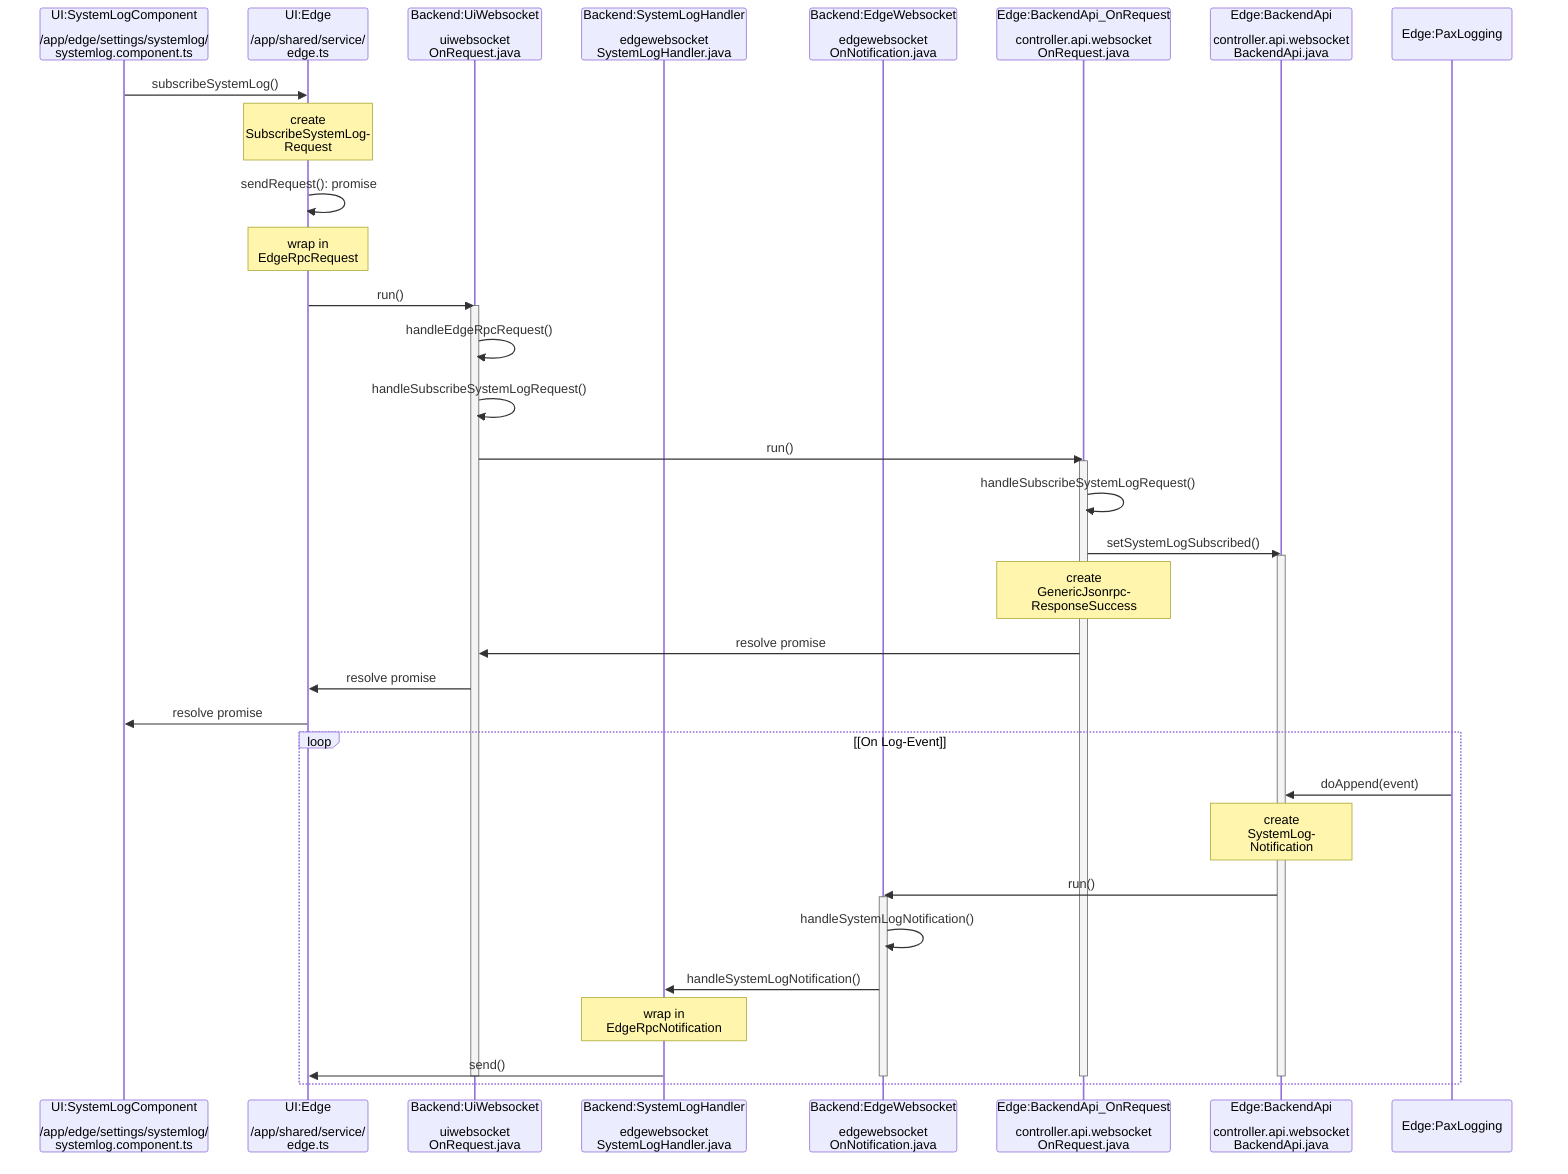sequenceDiagram

participant UiSystemLogComponent as UI:SystemLogComponent<br/><br/>/app/edge/settings/systemlog/<br/>systemlog.component.ts

participant UiEdge as UI:Edge<br/><br/>/app/shared/service/<br/>edge.ts

UiSystemLogComponent ->> UiEdge: subscribeSystemLog()

note over UiEdge: create <br/>SubscribeSystemLog-<br/>Request
UiEdge->> UiEdge: sendRequest(): promise
note over UiEdge: wrap in<br/>EdgeRpcRequest

participant BackendUiWebsocket as Backend:UiWebsocket<br/><br/>uiwebsocket<br/>OnRequest.java
UiEdge->> BackendUiWebsocket: run()

participant BackendEdgeWebsocketSystemLogHandler as Backend:SystemLogHandler<br/><br/>edgewebsocket<br/>SystemLogHandler.java

participant BackendEdgeWebsocket as Backend:EdgeWebsocket<br/><br/>edgewebsocket<br/>OnNotification.java

participant EdgeBackendApiOnRequest as Edge:BackendApi_OnRequest<br/><br/>controller.api.websocket<br/>OnRequest.java

participant EdgeBackendApi as Edge:BackendApi<br/><br/>controller.api.websocket<br/>BackendApi.java

participant EdgePaxLogging as Edge:PaxLogging

activate BackendUiWebsocket
BackendUiWebsocket->> BackendUiWebsocket: handleEdgeRpcRequest()
BackendUiWebsocket->> BackendUiWebsocket: handleSubscribeSystemLogRequest()

BackendUiWebsocket->> EdgeBackendApiOnRequest: run()
activate EdgeBackendApiOnRequest
EdgeBackendApiOnRequest ->> EdgeBackendApiOnRequest: handleSubscribeSystemLogRequest()

EdgeBackendApiOnRequest ->> EdgeBackendApi: setSystemLogSubscribed()
activate EdgeBackendApi

note over EdgeBackendApiOnRequest: create <br/>GenericJsonrpc-<br/>ResponseSuccess
EdgeBackendApiOnRequest ->> BackendUiWebsocket: resolve promise
BackendUiWebsocket->> UiEdge: resolve promise
UiEdge ->> UiSystemLogComponent: resolve promise

loop[On Log-Event]
EdgePaxLogging ->> EdgeBackendApi: doAppend(event)
note over EdgeBackendApi: create <br/>SystemLog-<br/>Notification
EdgeBackendApi->> BackendEdgeWebsocket: run()
activate BackendEdgeWebsocket
BackendEdgeWebsocket->> BackendEdgeWebsocket: handleSystemLogNotification()

BackendEdgeWebsocket->> BackendEdgeWebsocketSystemLogHandler: handleSystemLogNotification()
note over BackendEdgeWebsocketSystemLogHandler: wrap in<br/>EdgeRpcNotification

BackendEdgeWebsocketSystemLogHandler->> UiEdge: send() 

deactivate BackendEdgeWebsocket
deactivate EdgeBackendApi
deactivate EdgeBackendApiOnRequest
deactivate BackendUiWebsocket
end